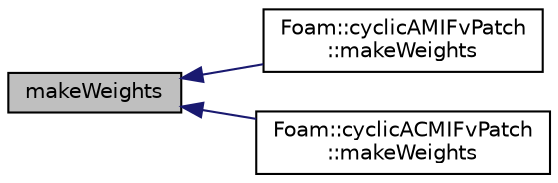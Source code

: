 digraph "makeWeights"
{
  bgcolor="transparent";
  edge [fontname="Helvetica",fontsize="10",labelfontname="Helvetica",labelfontsize="10"];
  node [fontname="Helvetica",fontsize="10",shape=record];
  rankdir="LR";
  Node1 [label="makeWeights",height=0.2,width=0.4,color="black", fillcolor="grey75", style="filled", fontcolor="black"];
  Node1 -> Node2 [dir="back",color="midnightblue",fontsize="10",style="solid",fontname="Helvetica"];
  Node2 [label="Foam::cyclicAMIFvPatch\l::makeWeights",height=0.2,width=0.4,color="black",URL="$a00465.html#a6e8461e70d8bb85a22df5d8266daaa55",tooltip="Make patch weighting factors. "];
  Node1 -> Node3 [dir="back",color="midnightblue",fontsize="10",style="solid",fontname="Helvetica"];
  Node3 [label="Foam::cyclicACMIFvPatch\l::makeWeights",height=0.2,width=0.4,color="black",URL="$a00455.html#a6e8461e70d8bb85a22df5d8266daaa55",tooltip="Make patch weighting factors. "];
}
